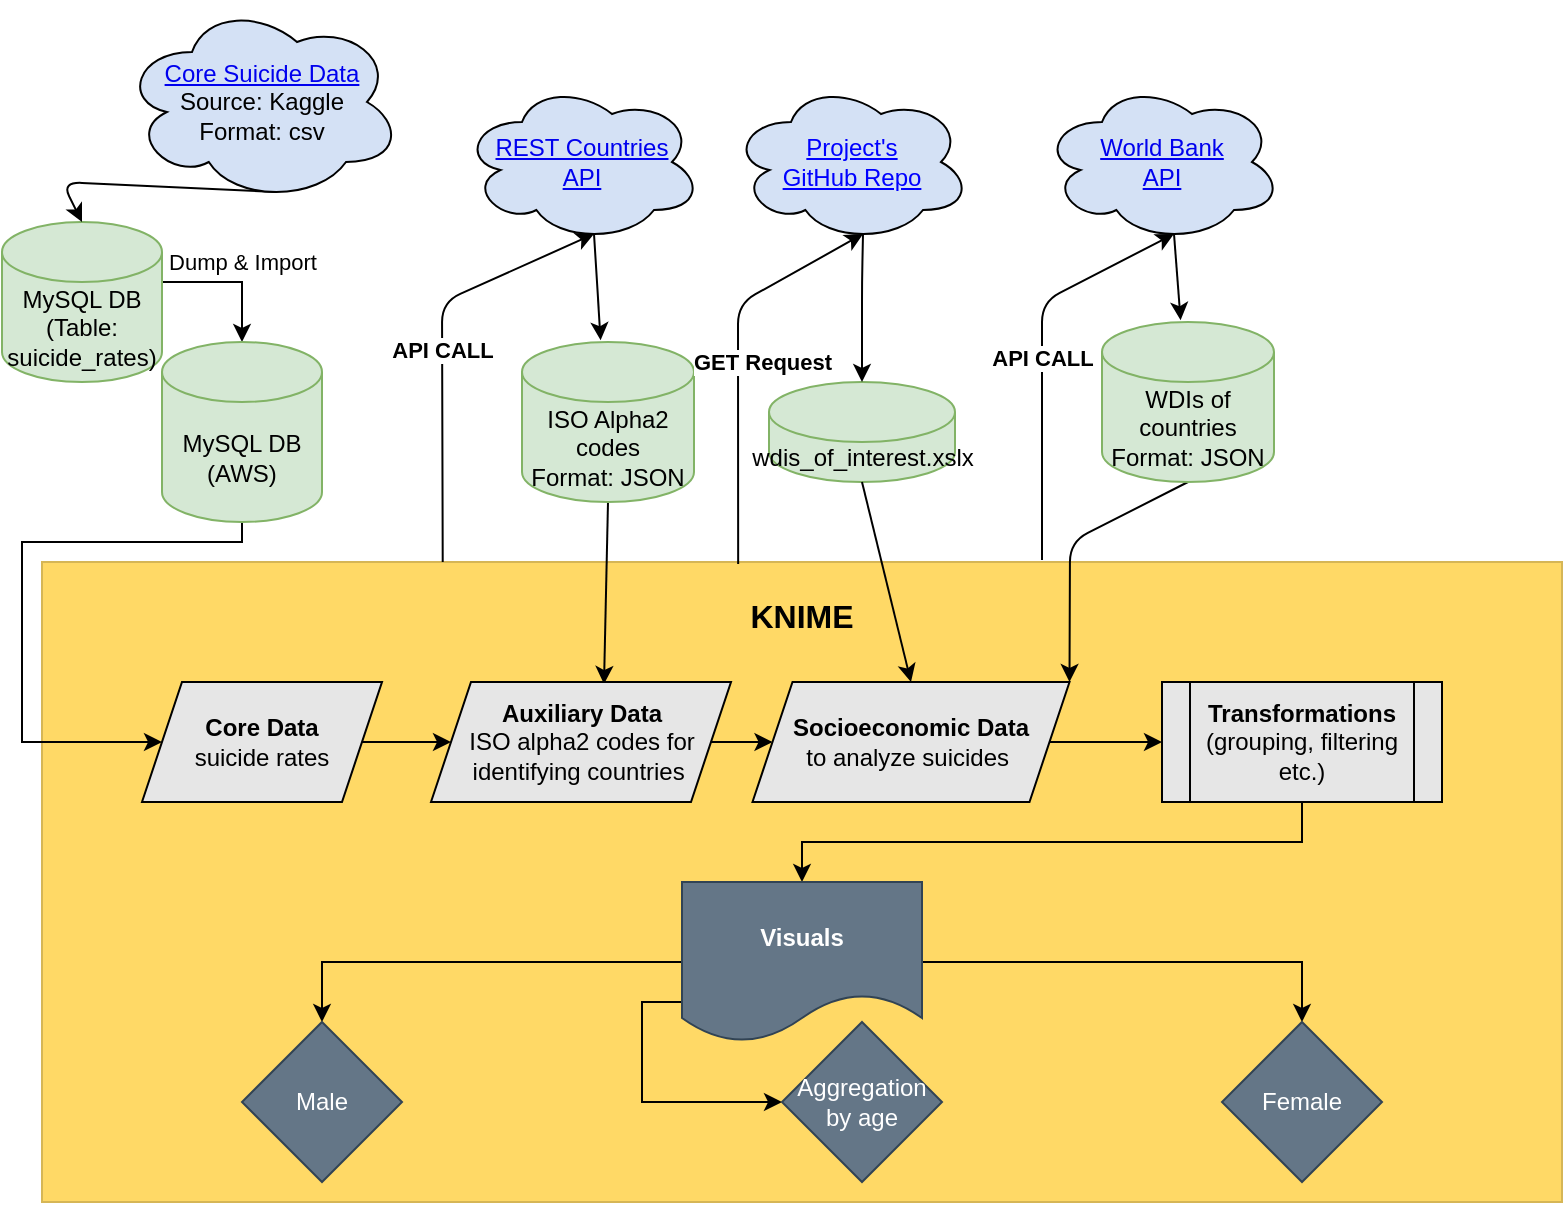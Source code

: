 <mxfile version="14.0.1" type="device"><diagram id="C5RBs43oDa-KdzZeNtuy" name="Global_Data_Flow_Outline"><mxGraphModel dx="1422" dy="762" grid="1" gridSize="10" guides="1" tooltips="1" connect="1" arrows="1" fold="1" page="1" pageScale="1" pageWidth="827" pageHeight="1169" math="0" shadow="0"><root><mxCell id="WIyWlLk6GJQsqaUBKTNV-0"/><mxCell id="WIyWlLk6GJQsqaUBKTNV-1" parent="WIyWlLk6GJQsqaUBKTNV-0"/><mxCell id="7oWcfEmp0d8AknO4j7lK-8" value="&lt;h2 style=&quot;font-size: 16px ; line-height: 100%&quot;&gt;KNIME&lt;/h2&gt;" style="rounded=0;whiteSpace=wrap;html=1;align=center;horizontal=1;verticalAlign=top;labelBackgroundColor=none;strokeColor=#d6b656;fillColor=#FFD966;" parent="WIyWlLk6GJQsqaUBKTNV-1" vertex="1"><mxGeometry x="40" y="290" width="760" height="320" as="geometry"/></mxCell><mxCell id="M8Wl5yKJTPouw7zTGOoG-3" value="Dump &amp;amp; Import" style="edgeStyle=orthogonalEdgeStyle;rounded=0;orthogonalLoop=1;jettySize=auto;html=1;entryX=0.5;entryY=0;entryDx=0;entryDy=0;entryPerimeter=0;" parent="WIyWlLk6GJQsqaUBKTNV-1" source="7oWcfEmp0d8AknO4j7lK-0" target="M8Wl5yKJTPouw7zTGOoG-0" edge="1"><mxGeometry x="0.143" y="-10" relative="1" as="geometry"><Array as="points"><mxPoint x="140" y="150"/></Array><mxPoint x="10" y="-10" as="offset"/></mxGeometry></mxCell><mxCell id="7oWcfEmp0d8AknO4j7lK-0" value="MySQL DB&lt;br&gt;(Table: suicide_rates)" style="shape=cylinder3;whiteSpace=wrap;html=1;boundedLbl=1;backgroundOutline=1;size=15;fillColor=#d5e8d4;strokeColor=#82b366;" parent="WIyWlLk6GJQsqaUBKTNV-1" vertex="1"><mxGeometry x="20" y="120" width="80" height="80" as="geometry"/></mxCell><mxCell id="7oWcfEmp0d8AknO4j7lK-4" value="" style="endArrow=classic;html=1;entryX=0.5;entryY=0;entryDx=0;entryDy=0;entryPerimeter=0;exitX=0.55;exitY=0.95;exitDx=0;exitDy=0;exitPerimeter=0;" parent="WIyWlLk6GJQsqaUBKTNV-1" source="7oWcfEmp0d8AknO4j7lK-30" target="7oWcfEmp0d8AknO4j7lK-0" edge="1"><mxGeometry width="50" height="50" relative="1" as="geometry"><mxPoint x="110" y="116" as="sourcePoint"/><mxPoint x="270" y="130" as="targetPoint"/><Array as="points"><mxPoint x="50" y="100"/></Array></mxGeometry></mxCell><UserObject label="&lt;a href=&quot;data:page/id,C5RBs43oDa-KdzZeNtuy&quot;&gt;REST Countries&lt;br&gt;API&lt;/a&gt;" link="https://restcountries.eu" id="7oWcfEmp0d8AknO4j7lK-5"><mxCell style="ellipse;shape=cloud;whiteSpace=wrap;html=1;fillColor=#D4E1F5;fontColor=#0000FF;" parent="WIyWlLk6GJQsqaUBKTNV-1" vertex="1"><mxGeometry x="250" y="50" width="120" height="80" as="geometry"/></mxCell></UserObject><mxCell id="7oWcfEmp0d8AknO4j7lK-6" value="" style="endArrow=classic;html=1;exitX=0.5;exitY=1;exitDx=0;exitDy=0;exitPerimeter=0;" parent="WIyWlLk6GJQsqaUBKTNV-1" source="7oWcfEmp0d8AknO4j7lK-9" edge="1"><mxGeometry width="50" height="50" relative="1" as="geometry"><mxPoint x="270" y="280" as="sourcePoint"/><mxPoint x="321" y="351" as="targetPoint"/></mxGeometry></mxCell><mxCell id="7oWcfEmp0d8AknO4j7lK-14" value="&lt;b&gt;API CALL&lt;/b&gt;" style="endArrow=classic;html=1;entryX=0.55;entryY=0.95;entryDx=0;entryDy=0;entryPerimeter=0;exitX=0.211;exitY=0;exitDx=0;exitDy=0;exitPerimeter=0;" parent="WIyWlLk6GJQsqaUBKTNV-1" target="7oWcfEmp0d8AknO4j7lK-5" edge="1"><mxGeometry width="50" height="50" relative="1" as="geometry"><mxPoint x="240.36" y="290" as="sourcePoint"/><mxPoint x="340" y="104" as="targetPoint"/><Array as="points"><mxPoint x="240" y="160"/></Array></mxGeometry></mxCell><mxCell id="7oWcfEmp0d8AknO4j7lK-9" value="ISO Alpha2 codes&lt;br&gt;Format: JSON" style="shape=cylinder3;whiteSpace=wrap;html=1;boundedLbl=1;backgroundOutline=1;size=15;fillColor=#d5e8d4;strokeColor=#82b366;" parent="WIyWlLk6GJQsqaUBKTNV-1" vertex="1"><mxGeometry x="280" y="180" width="86" height="80" as="geometry"/></mxCell><mxCell id="7oWcfEmp0d8AknO4j7lK-16" value="" style="endArrow=classic;html=1;exitX=0.55;exitY=0.95;exitDx=0;exitDy=0;exitPerimeter=0;entryX=0.457;entryY=-0.011;entryDx=0;entryDy=0;entryPerimeter=0;" parent="WIyWlLk6GJQsqaUBKTNV-1" source="7oWcfEmp0d8AknO4j7lK-5" target="7oWcfEmp0d8AknO4j7lK-9" edge="1"><mxGeometry width="50" height="50" relative="1" as="geometry"><mxPoint x="316" y="136" as="sourcePoint"/><mxPoint x="317.32" y="298.02" as="targetPoint"/></mxGeometry></mxCell><mxCell id="7oWcfEmp0d8AknO4j7lK-21" value="" style="edgeStyle=orthogonalEdgeStyle;rounded=0;orthogonalLoop=1;jettySize=auto;html=1;" parent="WIyWlLk6GJQsqaUBKTNV-1" source="7oWcfEmp0d8AknO4j7lK-18" target="7oWcfEmp0d8AknO4j7lK-20" edge="1"><mxGeometry relative="1" as="geometry"/></mxCell><mxCell id="7oWcfEmp0d8AknO4j7lK-18" value="&lt;b&gt;Core Data&lt;/b&gt;&lt;br&gt;suicide rates" style="shape=parallelogram;perimeter=parallelogramPerimeter;whiteSpace=wrap;html=1;fixedSize=1;labelBackgroundColor=none;fillColor=#E6E6E6;" parent="WIyWlLk6GJQsqaUBKTNV-1" vertex="1"><mxGeometry x="90" y="350" width="120" height="60" as="geometry"/></mxCell><mxCell id="7oWcfEmp0d8AknO4j7lK-24" value="" style="edgeStyle=orthogonalEdgeStyle;rounded=0;orthogonalLoop=1;jettySize=auto;html=1;" parent="WIyWlLk6GJQsqaUBKTNV-1" source="7oWcfEmp0d8AknO4j7lK-20" target="7oWcfEmp0d8AknO4j7lK-23" edge="1"><mxGeometry relative="1" as="geometry"/></mxCell><mxCell id="7oWcfEmp0d8AknO4j7lK-20" value="&lt;b&gt;Auxiliary Data&lt;br&gt;&lt;/b&gt;ISO alpha2 codes for identifying countries&amp;nbsp;" style="shape=parallelogram;perimeter=parallelogramPerimeter;whiteSpace=wrap;html=1;fixedSize=1;labelBackgroundColor=none;fillColor=#E6E6E6;" parent="WIyWlLk6GJQsqaUBKTNV-1" vertex="1"><mxGeometry x="234.5" y="350" width="150" height="60" as="geometry"/></mxCell><mxCell id="7oWcfEmp0d8AknO4j7lK-34" value="" style="edgeStyle=orthogonalEdgeStyle;rounded=0;orthogonalLoop=1;jettySize=auto;html=1;fontColor=#E6E6E6;" parent="WIyWlLk6GJQsqaUBKTNV-1" source="7oWcfEmp0d8AknO4j7lK-23" target="7oWcfEmp0d8AknO4j7lK-33" edge="1"><mxGeometry relative="1" as="geometry"/></mxCell><mxCell id="7oWcfEmp0d8AknO4j7lK-23" value="&lt;b&gt;Socioeconomic Data&lt;br&gt;&lt;/b&gt;&lt;span&gt;to analyze suicides&amp;nbsp;&lt;/span&gt;" style="shape=parallelogram;perimeter=parallelogramPerimeter;whiteSpace=wrap;html=1;fixedSize=1;labelBackgroundColor=none;fillColor=#E6E6E6;" parent="WIyWlLk6GJQsqaUBKTNV-1" vertex="1"><mxGeometry x="395.25" y="350" width="158.5" height="60" as="geometry"/></mxCell><UserObject label="&lt;a href=&quot;https://datahelpdesk.worldbank.org/knowledgebase/articles/889392-about-the-indicators-api-documentation&quot;&gt;World Bank&lt;br&gt;API&lt;/a&gt;" link="https://datahelpdesk.worldbank.org/knowledgebase/articles/898599-indicator-api-queries" id="7oWcfEmp0d8AknO4j7lK-25"><mxCell style="ellipse;shape=cloud;whiteSpace=wrap;html=1;fillColor=#D4E1F5;fontColor=#0000FF;" parent="WIyWlLk6GJQsqaUBKTNV-1" vertex="1"><mxGeometry x="540" y="50" width="120" height="80" as="geometry"/></mxCell></UserObject><mxCell id="7oWcfEmp0d8AknO4j7lK-26" value="" style="endArrow=classic;html=1;exitX=0.5;exitY=1;exitDx=0;exitDy=0;exitPerimeter=0;entryX=1;entryY=0;entryDx=0;entryDy=0;" parent="WIyWlLk6GJQsqaUBKTNV-1" source="7oWcfEmp0d8AknO4j7lK-28" target="7oWcfEmp0d8AknO4j7lK-23" edge="1"><mxGeometry width="50" height="50" relative="1" as="geometry"><mxPoint x="560" y="280" as="sourcePoint"/><mxPoint x="613" y="350" as="targetPoint"/><Array as="points"><mxPoint x="554" y="280"/></Array></mxGeometry></mxCell><mxCell id="7oWcfEmp0d8AknO4j7lK-27" value="&lt;b&gt;API CALL&lt;/b&gt;" style="endArrow=classic;html=1;entryX=0.55;entryY=0.95;entryDx=0;entryDy=0;entryPerimeter=0;" parent="WIyWlLk6GJQsqaUBKTNV-1" target="7oWcfEmp0d8AknO4j7lK-25" edge="1"><mxGeometry width="50" height="50" relative="1" as="geometry"><mxPoint x="540" y="289" as="sourcePoint"/><mxPoint x="630" y="94" as="targetPoint"/><Array as="points"><mxPoint x="540" y="160"/></Array></mxGeometry></mxCell><mxCell id="7oWcfEmp0d8AknO4j7lK-28" value="WDIs of countries&lt;br&gt;Format: JSON" style="shape=cylinder3;whiteSpace=wrap;html=1;boundedLbl=1;backgroundOutline=1;size=15;fillColor=#d5e8d4;strokeColor=#82b366;" parent="WIyWlLk6GJQsqaUBKTNV-1" vertex="1"><mxGeometry x="570" y="170" width="86" height="80" as="geometry"/></mxCell><mxCell id="7oWcfEmp0d8AknO4j7lK-29" value="" style="endArrow=classic;html=1;exitX=0.55;exitY=0.95;exitDx=0;exitDy=0;exitPerimeter=0;entryX=0.457;entryY=-0.011;entryDx=0;entryDy=0;entryPerimeter=0;" parent="WIyWlLk6GJQsqaUBKTNV-1" source="7oWcfEmp0d8AknO4j7lK-25" target="7oWcfEmp0d8AknO4j7lK-28" edge="1"><mxGeometry width="50" height="50" relative="1" as="geometry"><mxPoint x="606" y="126" as="sourcePoint"/><mxPoint x="607.32" y="288.02" as="targetPoint"/></mxGeometry></mxCell><mxCell id="7oWcfEmp0d8AknO4j7lK-30" value="&lt;a href=&quot;https://www.kaggle.com/russellyates88/suicide-rates-overview-1985-to-2016&quot;&gt;Core Suicide Data&lt;br&gt;&lt;/a&gt;Source: Kaggle&lt;br&gt;Format: csv" style="ellipse;shape=cloud;whiteSpace=wrap;html=1;fillColor=#D4E1F5;" parent="WIyWlLk6GJQsqaUBKTNV-1" vertex="1"><mxGeometry x="80" y="10" width="140" height="100" as="geometry"/></mxCell><mxCell id="M8Wl5yKJTPouw7zTGOoG-8" style="edgeStyle=orthogonalEdgeStyle;rounded=0;orthogonalLoop=1;jettySize=auto;html=1;exitX=0.5;exitY=1;exitDx=0;exitDy=0;entryX=0.5;entryY=0;entryDx=0;entryDy=0;" parent="WIyWlLk6GJQsqaUBKTNV-1" source="7oWcfEmp0d8AknO4j7lK-33" target="M8Wl5yKJTPouw7zTGOoG-7" edge="1"><mxGeometry relative="1" as="geometry"/></mxCell><mxCell id="7oWcfEmp0d8AknO4j7lK-33" value="&lt;font color=&quot;#000000&quot;&gt;&lt;b&gt;Transformations&lt;/b&gt;&lt;br&gt;(grouping, filtering etc.)&lt;br&gt;&lt;/font&gt;" style="shape=process;whiteSpace=wrap;html=1;backgroundOutline=1;labelBackgroundColor=none;fontColor=#E6E6E6;fillColor=#E6E6E6;" parent="WIyWlLk6GJQsqaUBKTNV-1" vertex="1"><mxGeometry x="600" y="350" width="140" height="60" as="geometry"/></mxCell><mxCell id="M8Wl5yKJTPouw7zTGOoG-4" style="edgeStyle=orthogonalEdgeStyle;rounded=0;orthogonalLoop=1;jettySize=auto;html=1;exitX=0.5;exitY=1;exitDx=0;exitDy=0;exitPerimeter=0;entryX=0;entryY=0.5;entryDx=0;entryDy=0;" parent="WIyWlLk6GJQsqaUBKTNV-1" source="M8Wl5yKJTPouw7zTGOoG-0" target="7oWcfEmp0d8AknO4j7lK-18" edge="1"><mxGeometry relative="1" as="geometry"><Array as="points"><mxPoint x="140" y="280"/><mxPoint x="30" y="280"/><mxPoint x="30" y="380"/></Array></mxGeometry></mxCell><mxCell id="M8Wl5yKJTPouw7zTGOoG-0" value="MySQL DB&lt;br&gt;(AWS)" style="shape=cylinder3;whiteSpace=wrap;html=1;boundedLbl=1;backgroundOutline=1;size=15;fillColor=#d5e8d4;strokeColor=#82b366;" parent="WIyWlLk6GJQsqaUBKTNV-1" vertex="1"><mxGeometry x="100" y="180" width="80" height="90" as="geometry"/></mxCell><mxCell id="M8Wl5yKJTPouw7zTGOoG-12" style="edgeStyle=orthogonalEdgeStyle;rounded=0;orthogonalLoop=1;jettySize=auto;html=1;exitX=0;exitY=0.5;exitDx=0;exitDy=0;entryX=0.5;entryY=0;entryDx=0;entryDy=0;" parent="WIyWlLk6GJQsqaUBKTNV-1" source="M8Wl5yKJTPouw7zTGOoG-7" target="M8Wl5yKJTPouw7zTGOoG-9" edge="1"><mxGeometry relative="1" as="geometry"/></mxCell><mxCell id="M8Wl5yKJTPouw7zTGOoG-13" style="edgeStyle=orthogonalEdgeStyle;rounded=0;orthogonalLoop=1;jettySize=auto;html=1;exitX=1;exitY=0.5;exitDx=0;exitDy=0;entryX=0.5;entryY=0;entryDx=0;entryDy=0;" parent="WIyWlLk6GJQsqaUBKTNV-1" source="M8Wl5yKJTPouw7zTGOoG-7" target="M8Wl5yKJTPouw7zTGOoG-11" edge="1"><mxGeometry relative="1" as="geometry"/></mxCell><mxCell id="M8Wl5yKJTPouw7zTGOoG-16" style="edgeStyle=orthogonalEdgeStyle;rounded=0;orthogonalLoop=1;jettySize=auto;html=1;exitX=0;exitY=0.75;exitDx=0;exitDy=0;entryX=0;entryY=0.5;entryDx=0;entryDy=0;" parent="WIyWlLk6GJQsqaUBKTNV-1" source="M8Wl5yKJTPouw7zTGOoG-7" target="M8Wl5yKJTPouw7zTGOoG-10" edge="1"><mxGeometry relative="1" as="geometry"/></mxCell><mxCell id="M8Wl5yKJTPouw7zTGOoG-7" value="&lt;b&gt;Visuals&lt;/b&gt;" style="shape=document;whiteSpace=wrap;html=1;boundedLbl=1;fillColor=#647687;strokeColor=#314354;fontColor=#ffffff;" parent="WIyWlLk6GJQsqaUBKTNV-1" vertex="1"><mxGeometry x="360" y="450" width="120" height="80" as="geometry"/></mxCell><mxCell id="M8Wl5yKJTPouw7zTGOoG-9" value="Male" style="rhombus;whiteSpace=wrap;html=1;fillColor=#647687;strokeColor=#314354;fontColor=#ffffff;" parent="WIyWlLk6GJQsqaUBKTNV-1" vertex="1"><mxGeometry x="140" y="520" width="80" height="80" as="geometry"/></mxCell><mxCell id="M8Wl5yKJTPouw7zTGOoG-10" value="Aggregation&lt;br&gt;by age" style="rhombus;whiteSpace=wrap;html=1;fillColor=#647687;strokeColor=#314354;fontColor=#ffffff;" parent="WIyWlLk6GJQsqaUBKTNV-1" vertex="1"><mxGeometry x="410" y="520" width="80" height="80" as="geometry"/></mxCell><mxCell id="M8Wl5yKJTPouw7zTGOoG-11" value="Female" style="rhombus;whiteSpace=wrap;html=1;fillColor=#647687;strokeColor=#314354;fontColor=#ffffff;" parent="WIyWlLk6GJQsqaUBKTNV-1" vertex="1"><mxGeometry x="630" y="520" width="80" height="80" as="geometry"/></mxCell><UserObject label="&lt;u&gt;&lt;font&gt;Project's&lt;br&gt;GitHub Repo&lt;/font&gt;&lt;/u&gt;" link="https://github.com/dgulacsy/DE2_Term_Project" id="M8Wl5yKJTPouw7zTGOoG-19"><mxCell style="ellipse;shape=cloud;whiteSpace=wrap;html=1;fillColor=#D4E1F5;fontColor=#0000FF;" parent="WIyWlLk6GJQsqaUBKTNV-1" vertex="1"><mxGeometry x="384.5" y="50" width="120" height="80" as="geometry"/></mxCell></UserObject><mxCell id="M8Wl5yKJTPouw7zTGOoG-20" value="wdis_of_interest.xslx" style="shape=cylinder3;whiteSpace=wrap;html=1;boundedLbl=1;backgroundOutline=1;size=15;fillColor=#d5e8d4;strokeColor=#82b366;" parent="WIyWlLk6GJQsqaUBKTNV-1" vertex="1"><mxGeometry x="403.5" y="200" width="93" height="50" as="geometry"/></mxCell><mxCell id="M8Wl5yKJTPouw7zTGOoG-22" value="" style="endArrow=classic;html=1;exitX=0.55;exitY=0.95;exitDx=0;exitDy=0;exitPerimeter=0;entryX=0.5;entryY=0;entryDx=0;entryDy=0;entryPerimeter=0;" parent="WIyWlLk6GJQsqaUBKTNV-1" source="M8Wl5yKJTPouw7zTGOoG-19" target="M8Wl5yKJTPouw7zTGOoG-20" edge="1"><mxGeometry width="50" height="50" relative="1" as="geometry"><mxPoint x="326" y="136" as="sourcePoint"/><mxPoint x="329.302" y="189.12" as="targetPoint"/><Array as="points"><mxPoint x="450" y="150"/></Array></mxGeometry></mxCell><mxCell id="M8Wl5yKJTPouw7zTGOoG-23" value="" style="endArrow=classic;html=1;exitX=0.5;exitY=1;exitDx=0;exitDy=0;exitPerimeter=0;entryX=0.5;entryY=0;entryDx=0;entryDy=0;" parent="WIyWlLk6GJQsqaUBKTNV-1" source="M8Wl5yKJTPouw7zTGOoG-20" target="7oWcfEmp0d8AknO4j7lK-23" edge="1"><mxGeometry width="50" height="50" relative="1" as="geometry"><mxPoint x="333" y="270" as="sourcePoint"/><mxPoint x="331" y="361" as="targetPoint"/></mxGeometry></mxCell><mxCell id="M8Wl5yKJTPouw7zTGOoG-24" value="&lt;b&gt;GET Request&lt;/b&gt;" style="endArrow=classic;html=1;entryX=0.55;entryY=0.95;entryDx=0;entryDy=0;entryPerimeter=0;exitX=0.458;exitY=0.003;exitDx=0;exitDy=0;exitPerimeter=0;" parent="WIyWlLk6GJQsqaUBKTNV-1" source="7oWcfEmp0d8AknO4j7lK-8" target="M8Wl5yKJTPouw7zTGOoG-19" edge="1"><mxGeometry x="0.002" y="-12" width="50" height="50" relative="1" as="geometry"><mxPoint x="376.08" y="290.0" as="sourcePoint"/><mxPoint x="480" y="126.96" as="targetPoint"/><Array as="points"><mxPoint x="388" y="161"/></Array><mxPoint as="offset"/></mxGeometry></mxCell></root></mxGraphModel></diagram></mxfile>